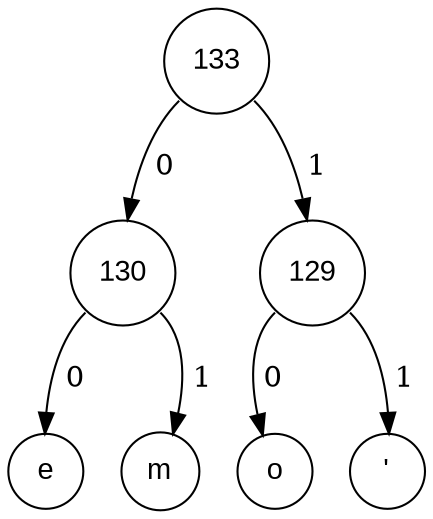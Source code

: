 digraph POT_test {
node [fontname="Arial", shape="circle", width=0.5];
133 [label = "133"]
130 [label = "130"]
101 [label = "e"]
109 [label = "m"]
130:sw -> 101 [label = " 0"]
130:se -> 109 [label = " 1"]
129 [label = "129"]
111 [label = "o"]
39 [label = "'"]
129:sw -> 111 [label = " 0"]
129:se -> 39 [label = " 1"]
133:sw -> 130 [label = " 0"]
133:se -> 129 [label = " 1"]
}
